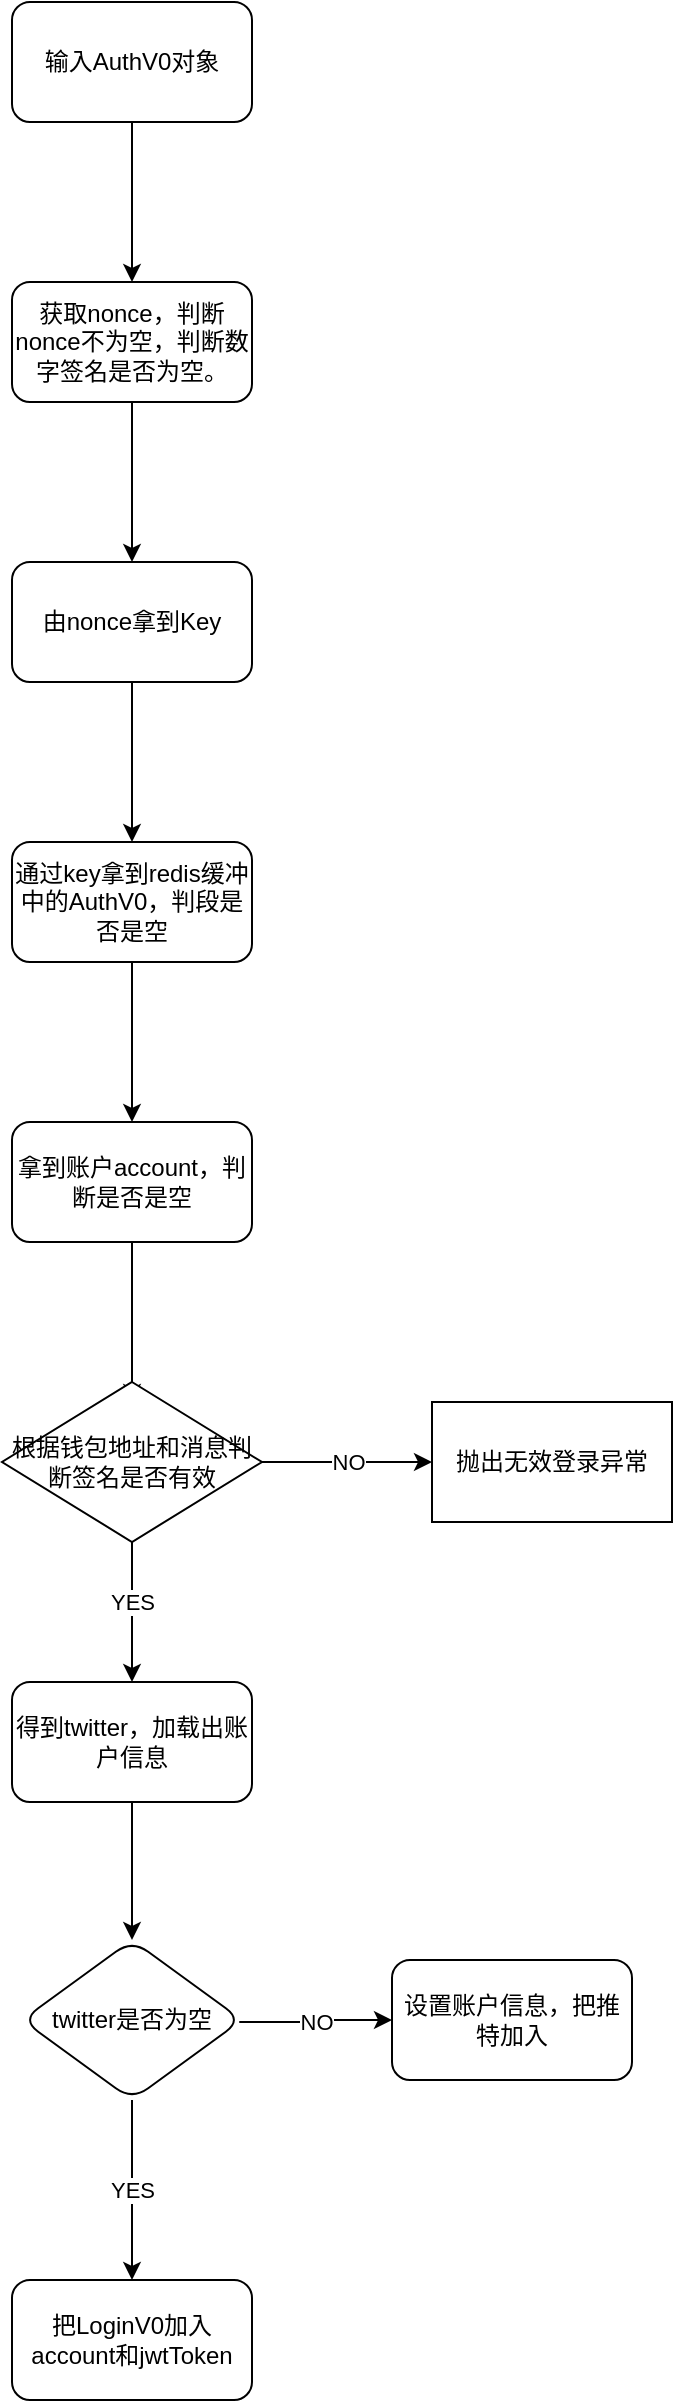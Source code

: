 <mxfile version="21.2.1" type="github">
  <diagram name="第 1 页" id="7w9DjxZfvz-Yc9EcL_xt">
    <mxGraphModel dx="794" dy="438" grid="1" gridSize="10" guides="1" tooltips="1" connect="1" arrows="1" fold="1" page="1" pageScale="1" pageWidth="827" pageHeight="1169" math="0" shadow="0">
      <root>
        <mxCell id="0" />
        <mxCell id="1" parent="0" />
        <mxCell id="Y8lU4LStvxikn7TlEe7o-3" value="" style="edgeStyle=orthogonalEdgeStyle;rounded=0;orthogonalLoop=1;jettySize=auto;html=1;" edge="1" parent="1" source="Y8lU4LStvxikn7TlEe7o-1" target="Y8lU4LStvxikn7TlEe7o-2">
          <mxGeometry relative="1" as="geometry" />
        </mxCell>
        <mxCell id="Y8lU4LStvxikn7TlEe7o-1" value="输入AuthV0对象" style="rounded=1;whiteSpace=wrap;html=1;" vertex="1" parent="1">
          <mxGeometry x="350" y="200" width="120" height="60" as="geometry" />
        </mxCell>
        <mxCell id="Y8lU4LStvxikn7TlEe7o-5" value="" style="edgeStyle=orthogonalEdgeStyle;rounded=0;orthogonalLoop=1;jettySize=auto;html=1;" edge="1" parent="1" source="Y8lU4LStvxikn7TlEe7o-2" target="Y8lU4LStvxikn7TlEe7o-4">
          <mxGeometry relative="1" as="geometry" />
        </mxCell>
        <mxCell id="Y8lU4LStvxikn7TlEe7o-2" value="获取nonce，判断nonce不为空，判断数字签名是否为空。" style="rounded=1;whiteSpace=wrap;html=1;" vertex="1" parent="1">
          <mxGeometry x="350" y="340" width="120" height="60" as="geometry" />
        </mxCell>
        <mxCell id="Y8lU4LStvxikn7TlEe7o-7" value="" style="edgeStyle=orthogonalEdgeStyle;rounded=0;orthogonalLoop=1;jettySize=auto;html=1;" edge="1" parent="1" source="Y8lU4LStvxikn7TlEe7o-4" target="Y8lU4LStvxikn7TlEe7o-6">
          <mxGeometry relative="1" as="geometry" />
        </mxCell>
        <mxCell id="Y8lU4LStvxikn7TlEe7o-4" value="由nonce拿到Key" style="whiteSpace=wrap;html=1;rounded=1;" vertex="1" parent="1">
          <mxGeometry x="350" y="480" width="120" height="60" as="geometry" />
        </mxCell>
        <mxCell id="Y8lU4LStvxikn7TlEe7o-9" value="" style="edgeStyle=orthogonalEdgeStyle;rounded=0;orthogonalLoop=1;jettySize=auto;html=1;" edge="1" parent="1" source="Y8lU4LStvxikn7TlEe7o-6" target="Y8lU4LStvxikn7TlEe7o-8">
          <mxGeometry relative="1" as="geometry" />
        </mxCell>
        <mxCell id="Y8lU4LStvxikn7TlEe7o-6" value="通过key拿到redis缓冲中的AuthV0，判段是否是空" style="whiteSpace=wrap;html=1;rounded=1;" vertex="1" parent="1">
          <mxGeometry x="350" y="620" width="120" height="60" as="geometry" />
        </mxCell>
        <mxCell id="Y8lU4LStvxikn7TlEe7o-11" value="" style="edgeStyle=orthogonalEdgeStyle;rounded=0;orthogonalLoop=1;jettySize=auto;html=1;" edge="1" parent="1" source="Y8lU4LStvxikn7TlEe7o-8">
          <mxGeometry relative="1" as="geometry">
            <mxPoint x="410" y="900" as="targetPoint" />
          </mxGeometry>
        </mxCell>
        <mxCell id="Y8lU4LStvxikn7TlEe7o-8" value="拿到账户account，判断是否是空" style="whiteSpace=wrap;html=1;rounded=1;" vertex="1" parent="1">
          <mxGeometry x="350" y="760" width="120" height="60" as="geometry" />
        </mxCell>
        <mxCell id="Y8lU4LStvxikn7TlEe7o-13" value="YES" style="edgeStyle=orthogonalEdgeStyle;rounded=0;orthogonalLoop=1;jettySize=auto;html=1;" edge="1" parent="1" target="Y8lU4LStvxikn7TlEe7o-12">
          <mxGeometry relative="1" as="geometry">
            <mxPoint x="410" y="960" as="sourcePoint" />
            <Array as="points">
              <mxPoint x="410" y="1000" />
              <mxPoint x="410" y="1000" />
            </Array>
            <mxPoint as="offset" />
          </mxGeometry>
        </mxCell>
        <mxCell id="Y8lU4LStvxikn7TlEe7o-21" value="" style="edgeStyle=orthogonalEdgeStyle;rounded=0;orthogonalLoop=1;jettySize=auto;html=1;" edge="1" parent="1" source="Y8lU4LStvxikn7TlEe7o-12" target="Y8lU4LStvxikn7TlEe7o-20">
          <mxGeometry relative="1" as="geometry" />
        </mxCell>
        <mxCell id="Y8lU4LStvxikn7TlEe7o-12" value="得到twitter，加载出账户信息" style="whiteSpace=wrap;html=1;rounded=1;" vertex="1" parent="1">
          <mxGeometry x="350" y="1040" width="120" height="60" as="geometry" />
        </mxCell>
        <mxCell id="Y8lU4LStvxikn7TlEe7o-19" value="NO" style="edgeStyle=orthogonalEdgeStyle;rounded=0;orthogonalLoop=1;jettySize=auto;html=1;" edge="1" parent="1" source="Y8lU4LStvxikn7TlEe7o-16" target="Y8lU4LStvxikn7TlEe7o-18">
          <mxGeometry relative="1" as="geometry" />
        </mxCell>
        <mxCell id="Y8lU4LStvxikn7TlEe7o-16" value="根据钱包地址和消息判断签名是否有效" style="rhombus;whiteSpace=wrap;html=1;" vertex="1" parent="1">
          <mxGeometry x="345" y="890" width="130" height="80" as="geometry" />
        </mxCell>
        <mxCell id="Y8lU4LStvxikn7TlEe7o-18" value="抛出无效登录异常" style="whiteSpace=wrap;html=1;" vertex="1" parent="1">
          <mxGeometry x="560" y="900" width="120" height="60" as="geometry" />
        </mxCell>
        <mxCell id="Y8lU4LStvxikn7TlEe7o-23" value="YES" style="edgeStyle=orthogonalEdgeStyle;rounded=0;orthogonalLoop=1;jettySize=auto;html=1;" edge="1" parent="1" source="Y8lU4LStvxikn7TlEe7o-20" target="Y8lU4LStvxikn7TlEe7o-22">
          <mxGeometry relative="1" as="geometry">
            <Array as="points">
              <mxPoint x="410" y="1280" />
              <mxPoint x="410" y="1280" />
            </Array>
          </mxGeometry>
        </mxCell>
        <mxCell id="Y8lU4LStvxikn7TlEe7o-25" value="NO" style="edgeStyle=orthogonalEdgeStyle;rounded=0;orthogonalLoop=1;jettySize=auto;html=1;" edge="1" parent="1" source="Y8lU4LStvxikn7TlEe7o-20" target="Y8lU4LStvxikn7TlEe7o-24">
          <mxGeometry relative="1" as="geometry">
            <Array as="points">
              <mxPoint x="503" y="1210" />
              <mxPoint x="503" y="1209" />
            </Array>
          </mxGeometry>
        </mxCell>
        <mxCell id="Y8lU4LStvxikn7TlEe7o-20" value="twitter是否为空" style="rhombus;whiteSpace=wrap;html=1;rounded=1;" vertex="1" parent="1">
          <mxGeometry x="355" y="1169" width="110" height="80" as="geometry" />
        </mxCell>
        <mxCell id="Y8lU4LStvxikn7TlEe7o-22" value="把LoginV0加入account和jwtToken" style="whiteSpace=wrap;html=1;rounded=1;" vertex="1" parent="1">
          <mxGeometry x="350" y="1339" width="120" height="60" as="geometry" />
        </mxCell>
        <mxCell id="Y8lU4LStvxikn7TlEe7o-24" value="设置账户信息，把推特加入" style="whiteSpace=wrap;html=1;rounded=1;" vertex="1" parent="1">
          <mxGeometry x="540" y="1179" width="120" height="60" as="geometry" />
        </mxCell>
      </root>
    </mxGraphModel>
  </diagram>
</mxfile>
